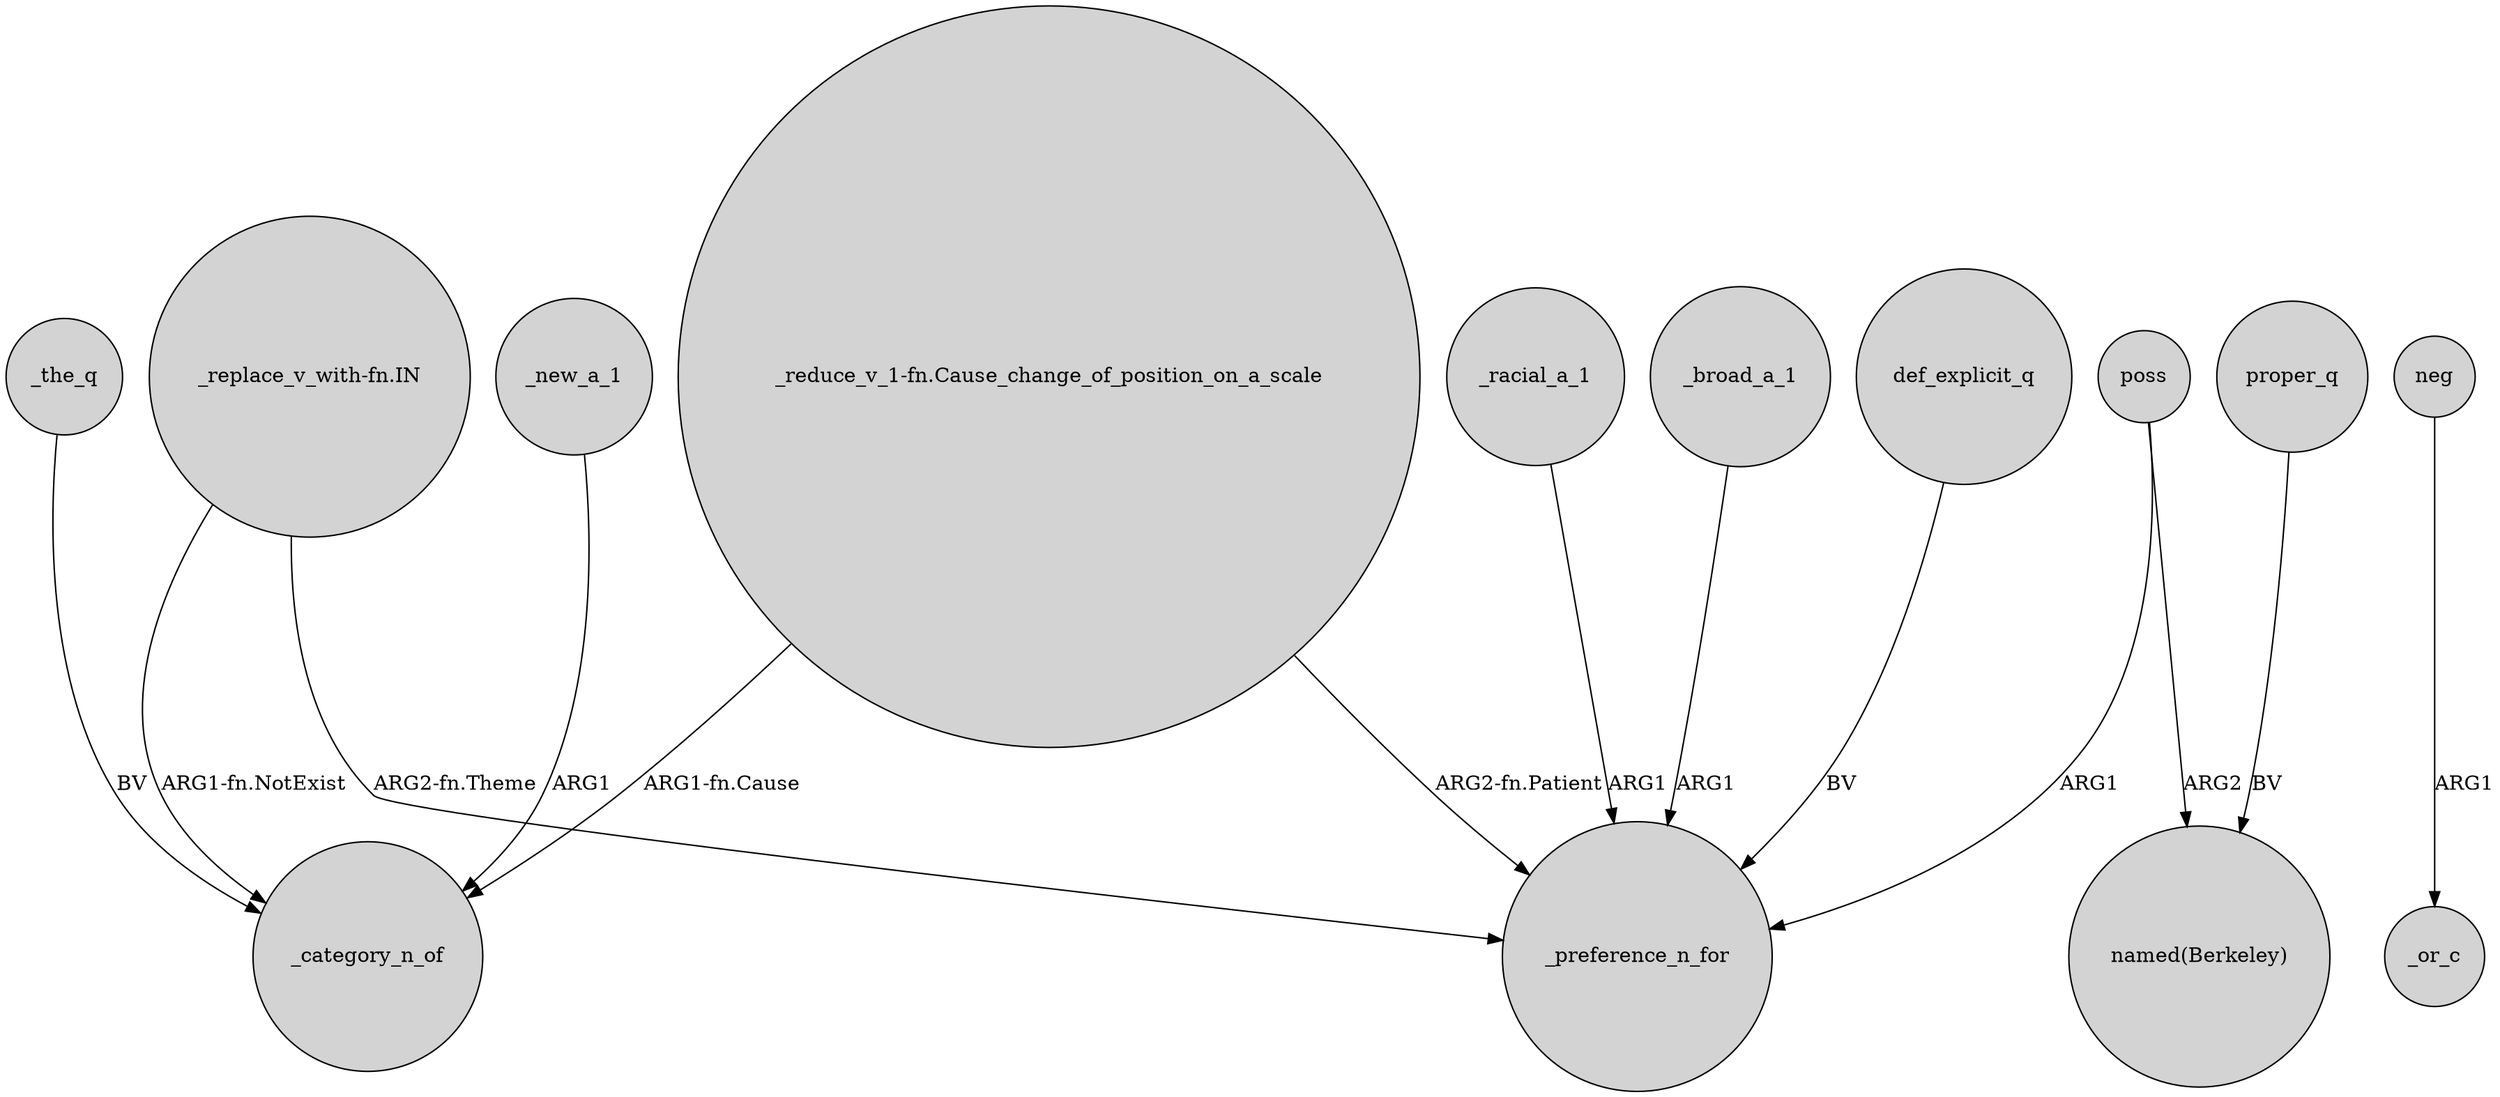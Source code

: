 digraph {
	node [shape=circle style=filled]
	def_explicit_q -> _preference_n_for [label=BV]
	"_reduce_v_1-fn.Cause_change_of_position_on_a_scale" -> _preference_n_for [label="ARG2-fn.Patient"]
	proper_q -> "named(Berkeley)" [label=BV]
	"_reduce_v_1-fn.Cause_change_of_position_on_a_scale" -> _category_n_of [label="ARG1-fn.Cause"]
	_new_a_1 -> _category_n_of [label=ARG1]
	poss -> _preference_n_for [label=ARG1]
	_racial_a_1 -> _preference_n_for [label=ARG1]
	"_replace_v_with-fn.IN" -> _preference_n_for [label="ARG2-fn.Theme"]
	"_replace_v_with-fn.IN" -> _category_n_of [label="ARG1-fn.NotExist"]
	poss -> "named(Berkeley)" [label=ARG2]
	_the_q -> _category_n_of [label=BV]
	neg -> _or_c [label=ARG1]
	_broad_a_1 -> _preference_n_for [label=ARG1]
}
